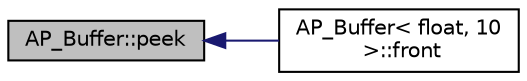 digraph "AP_Buffer::peek"
{
 // INTERACTIVE_SVG=YES
  edge [fontname="Helvetica",fontsize="10",labelfontname="Helvetica",labelfontsize="10"];
  node [fontname="Helvetica",fontsize="10",shape=record];
  rankdir="LR";
  Node1 [label="AP_Buffer::peek",height=0.2,width=0.4,color="black", fillcolor="grey75", style="filled", fontcolor="black"];
  Node1 -> Node2 [dir="back",color="midnightblue",fontsize="10",style="solid",fontname="Helvetica"];
  Node2 [label="AP_Buffer\< float, 10\l \>::front",height=0.2,width=0.4,color="black", fillcolor="white", style="filled",URL="$classAP__Buffer.html#a612aa2fa47fcb0715bce31ab3fca31fe"];
}
